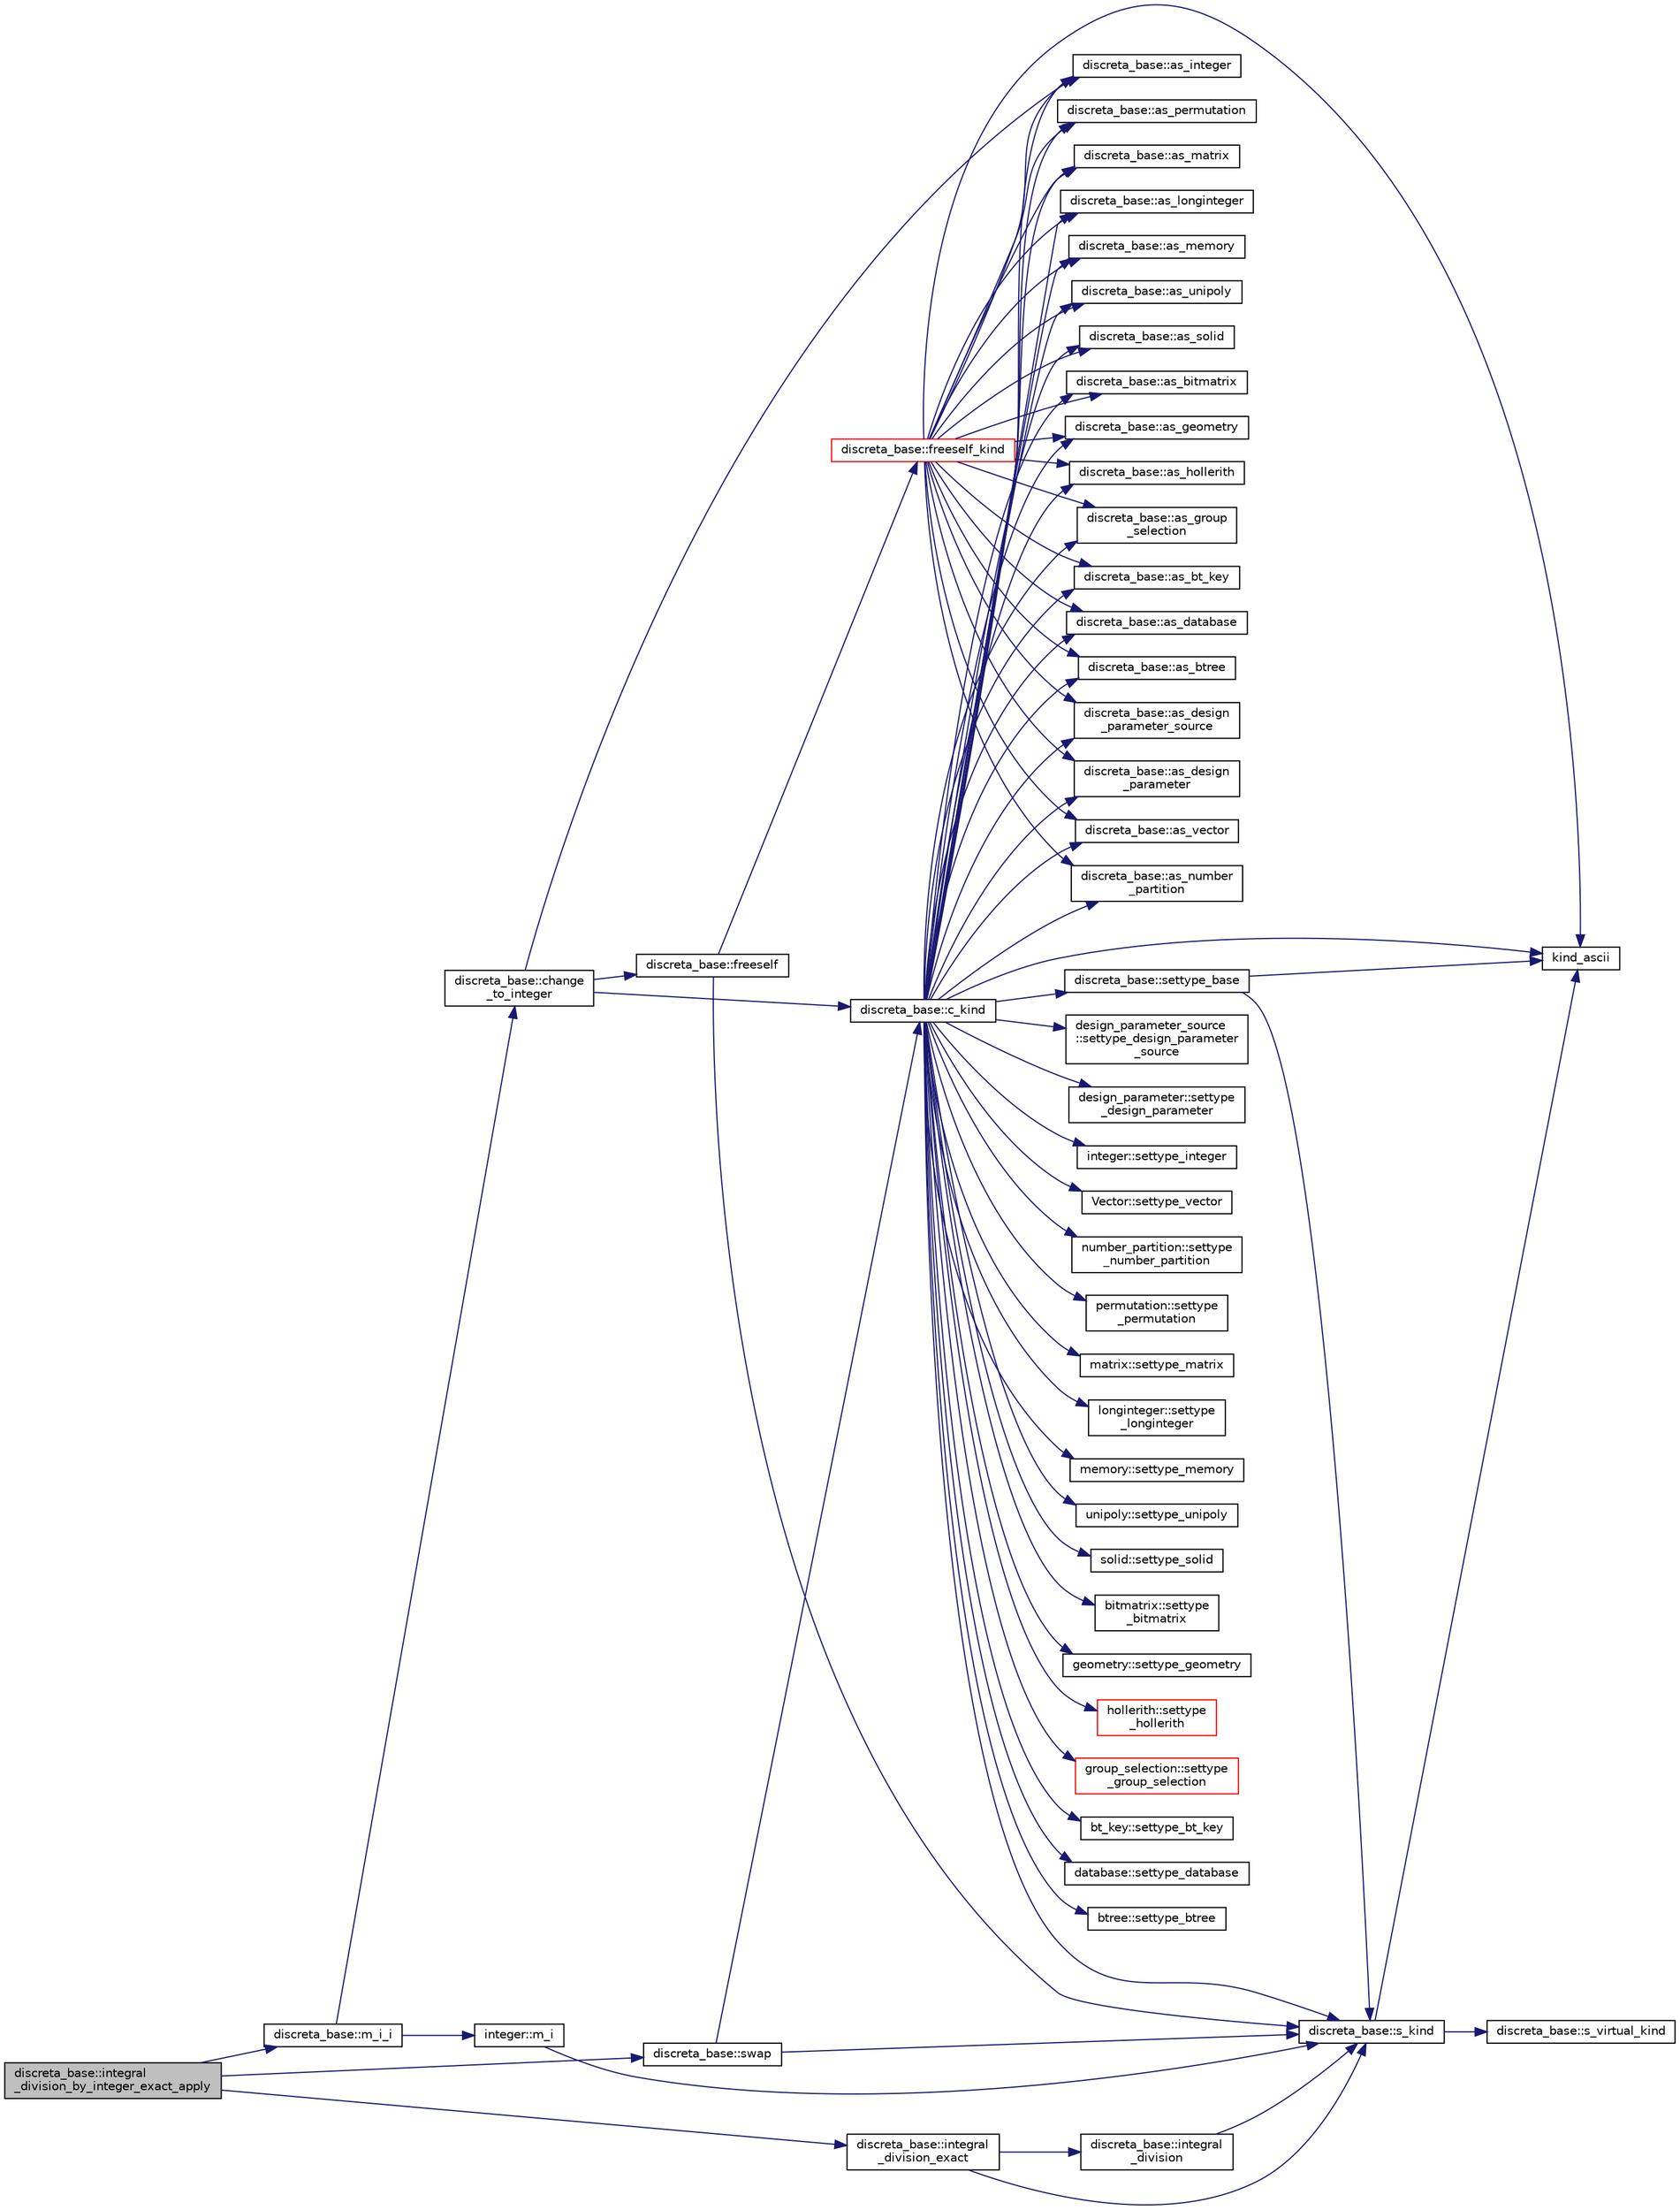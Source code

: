 digraph "discreta_base::integral_division_by_integer_exact_apply"
{
  edge [fontname="Helvetica",fontsize="10",labelfontname="Helvetica",labelfontsize="10"];
  node [fontname="Helvetica",fontsize="10",shape=record];
  rankdir="LR";
  Node13553 [label="discreta_base::integral\l_division_by_integer_exact_apply",height=0.2,width=0.4,color="black", fillcolor="grey75", style="filled", fontcolor="black"];
  Node13553 -> Node13554 [color="midnightblue",fontsize="10",style="solid",fontname="Helvetica"];
  Node13554 [label="discreta_base::m_i_i",height=0.2,width=0.4,color="black", fillcolor="white", style="filled",URL="$d7/d71/classdiscreta__base.html#aa231464a9d4bc233f66608021c9ad997"];
  Node13554 -> Node13555 [color="midnightblue",fontsize="10",style="solid",fontname="Helvetica"];
  Node13555 [label="discreta_base::change\l_to_integer",height=0.2,width=0.4,color="black", fillcolor="white", style="filled",URL="$d7/d71/classdiscreta__base.html#a58a5a5bd8f8e6f2dd7b4483b66dc7bb9"];
  Node13555 -> Node13556 [color="midnightblue",fontsize="10",style="solid",fontname="Helvetica"];
  Node13556 [label="discreta_base::freeself",height=0.2,width=0.4,color="black", fillcolor="white", style="filled",URL="$d7/d71/classdiscreta__base.html#a9a3c9501a562293b5667c11b9174d6e5"];
  Node13556 -> Node13557 [color="midnightblue",fontsize="10",style="solid",fontname="Helvetica"];
  Node13557 [label="discreta_base::freeself_kind",height=0.2,width=0.4,color="red", fillcolor="white", style="filled",URL="$d7/d71/classdiscreta__base.html#a63a23ada2165b3838fab719ed458cec8"];
  Node13557 -> Node13565 [color="midnightblue",fontsize="10",style="solid",fontname="Helvetica"];
  Node13565 [label="discreta_base::as_integer",height=0.2,width=0.4,color="black", fillcolor="white", style="filled",URL="$d7/d71/classdiscreta__base.html#a00d7691eaf874fd283d942692fe8dd26"];
  Node13557 -> Node13567 [color="midnightblue",fontsize="10",style="solid",fontname="Helvetica"];
  Node13567 [label="discreta_base::as_vector",height=0.2,width=0.4,color="black", fillcolor="white", style="filled",URL="$d7/d71/classdiscreta__base.html#a7bdd6cae39c380b128ee9e17e42cf020"];
  Node13557 -> Node13570 [color="midnightblue",fontsize="10",style="solid",fontname="Helvetica"];
  Node13570 [label="discreta_base::as_number\l_partition",height=0.2,width=0.4,color="black", fillcolor="white", style="filled",URL="$d7/d71/classdiscreta__base.html#a307aa09de0e925d46697707968ffab00"];
  Node13557 -> Node13572 [color="midnightblue",fontsize="10",style="solid",fontname="Helvetica"];
  Node13572 [label="discreta_base::as_permutation",height=0.2,width=0.4,color="black", fillcolor="white", style="filled",URL="$d7/d71/classdiscreta__base.html#aa4e72f36a82984239b12ae831e131098"];
  Node13557 -> Node13574 [color="midnightblue",fontsize="10",style="solid",fontname="Helvetica"];
  Node13574 [label="discreta_base::as_matrix",height=0.2,width=0.4,color="black", fillcolor="white", style="filled",URL="$d7/d71/classdiscreta__base.html#ae4d7f56d917a4707b838fbffde6467ff"];
  Node13557 -> Node13577 [color="midnightblue",fontsize="10",style="solid",fontname="Helvetica"];
  Node13577 [label="discreta_base::as_longinteger",height=0.2,width=0.4,color="black", fillcolor="white", style="filled",URL="$d7/d71/classdiscreta__base.html#a20a094639eb711b10c8694c51937f7cd"];
  Node13557 -> Node13580 [color="midnightblue",fontsize="10",style="solid",fontname="Helvetica"];
  Node13580 [label="discreta_base::as_memory",height=0.2,width=0.4,color="black", fillcolor="white", style="filled",URL="$d7/d71/classdiscreta__base.html#ad94b2d7dce0cd4fa22db57f6e79c4bd2"];
  Node13557 -> Node13582 [color="midnightblue",fontsize="10",style="solid",fontname="Helvetica"];
  Node13582 [label="discreta_base::as_unipoly",height=0.2,width=0.4,color="black", fillcolor="white", style="filled",URL="$d7/d71/classdiscreta__base.html#ad50d8027f039fe5c2478cddb243adc9d"];
  Node13557 -> Node13584 [color="midnightblue",fontsize="10",style="solid",fontname="Helvetica"];
  Node13584 [label="discreta_base::as_solid",height=0.2,width=0.4,color="black", fillcolor="white", style="filled",URL="$d7/d71/classdiscreta__base.html#a1fc5f2b85ec97ab0a69dd64903c970a5"];
  Node13557 -> Node13586 [color="midnightblue",fontsize="10",style="solid",fontname="Helvetica"];
  Node13586 [label="discreta_base::as_bitmatrix",height=0.2,width=0.4,color="black", fillcolor="white", style="filled",URL="$d7/d71/classdiscreta__base.html#a071ad54ea8ef6c9d1d15f532e5a76df6"];
  Node13557 -> Node13588 [color="midnightblue",fontsize="10",style="solid",fontname="Helvetica"];
  Node13588 [label="discreta_base::as_geometry",height=0.2,width=0.4,color="black", fillcolor="white", style="filled",URL="$d7/d71/classdiscreta__base.html#a38fc7b4cdd830703e9d87354b79bc5c8"];
  Node13557 -> Node13590 [color="midnightblue",fontsize="10",style="solid",fontname="Helvetica"];
  Node13590 [label="discreta_base::as_hollerith",height=0.2,width=0.4,color="black", fillcolor="white", style="filled",URL="$d7/d71/classdiscreta__base.html#a3e66f82711f314710107e2f29e589690"];
  Node13557 -> Node13592 [color="midnightblue",fontsize="10",style="solid",fontname="Helvetica"];
  Node13592 [label="discreta_base::as_group\l_selection",height=0.2,width=0.4,color="black", fillcolor="white", style="filled",URL="$d7/d71/classdiscreta__base.html#aae1bac4883c567718bef9fb610abbdc8"];
  Node13557 -> Node13594 [color="midnightblue",fontsize="10",style="solid",fontname="Helvetica"];
  Node13594 [label="discreta_base::as_bt_key",height=0.2,width=0.4,color="black", fillcolor="white", style="filled",URL="$d7/d71/classdiscreta__base.html#a2734c6e08dca17cf6588bd5064ec1b9f"];
  Node13557 -> Node13596 [color="midnightblue",fontsize="10",style="solid",fontname="Helvetica"];
  Node13596 [label="discreta_base::as_database",height=0.2,width=0.4,color="black", fillcolor="white", style="filled",URL="$d7/d71/classdiscreta__base.html#ab055d39d58210a2b03ba3d33703b09a9"];
  Node13557 -> Node13598 [color="midnightblue",fontsize="10",style="solid",fontname="Helvetica"];
  Node13598 [label="discreta_base::as_btree",height=0.2,width=0.4,color="black", fillcolor="white", style="filled",URL="$d7/d71/classdiscreta__base.html#a78e76674cef2ec113c17989c11288778"];
  Node13557 -> Node13600 [color="midnightblue",fontsize="10",style="solid",fontname="Helvetica"];
  Node13600 [label="discreta_base::as_design\l_parameter_source",height=0.2,width=0.4,color="black", fillcolor="white", style="filled",URL="$d7/d71/classdiscreta__base.html#a59cbf837c6582ded5bc586265d13d81a"];
  Node13557 -> Node13602 [color="midnightblue",fontsize="10",style="solid",fontname="Helvetica"];
  Node13602 [label="discreta_base::as_design\l_parameter",height=0.2,width=0.4,color="black", fillcolor="white", style="filled",URL="$d7/d71/classdiscreta__base.html#aab24ff38ea1c5471ab3de42e014d0f2a"];
  Node13557 -> Node13561 [color="midnightblue",fontsize="10",style="solid",fontname="Helvetica"];
  Node13561 [label="kind_ascii",height=0.2,width=0.4,color="black", fillcolor="white", style="filled",URL="$d9/d60/discreta_8h.html#ad0ce825a9f29bc6cec27e1b64cfe27bf"];
  Node13556 -> Node13559 [color="midnightblue",fontsize="10",style="solid",fontname="Helvetica"];
  Node13559 [label="discreta_base::s_kind",height=0.2,width=0.4,color="black", fillcolor="white", style="filled",URL="$d7/d71/classdiscreta__base.html#a8a830025c74adbbc3362418a7c2ba157"];
  Node13559 -> Node13560 [color="midnightblue",fontsize="10",style="solid",fontname="Helvetica"];
  Node13560 [label="discreta_base::s_virtual_kind",height=0.2,width=0.4,color="black", fillcolor="white", style="filled",URL="$d7/d71/classdiscreta__base.html#a52778a6d6943a468be083d0785d418fb"];
  Node13559 -> Node13561 [color="midnightblue",fontsize="10",style="solid",fontname="Helvetica"];
  Node13555 -> Node13604 [color="midnightblue",fontsize="10",style="solid",fontname="Helvetica"];
  Node13604 [label="discreta_base::c_kind",height=0.2,width=0.4,color="black", fillcolor="white", style="filled",URL="$d7/d71/classdiscreta__base.html#adc2ff61589c2d083688e7a43f333cb62"];
  Node13604 -> Node13605 [color="midnightblue",fontsize="10",style="solid",fontname="Helvetica"];
  Node13605 [label="discreta_base::settype_base",height=0.2,width=0.4,color="black", fillcolor="white", style="filled",URL="$d7/d71/classdiscreta__base.html#a4f42899a89447d1c3993ea07c38f8ad4"];
  Node13605 -> Node13559 [color="midnightblue",fontsize="10",style="solid",fontname="Helvetica"];
  Node13605 -> Node13561 [color="midnightblue",fontsize="10",style="solid",fontname="Helvetica"];
  Node13604 -> Node13565 [color="midnightblue",fontsize="10",style="solid",fontname="Helvetica"];
  Node13604 -> Node13606 [color="midnightblue",fontsize="10",style="solid",fontname="Helvetica"];
  Node13606 [label="integer::settype_integer",height=0.2,width=0.4,color="black", fillcolor="white", style="filled",URL="$d0/de5/classinteger.html#a6265c65ef311229acd513d748faba796"];
  Node13604 -> Node13567 [color="midnightblue",fontsize="10",style="solid",fontname="Helvetica"];
  Node13604 -> Node13607 [color="midnightblue",fontsize="10",style="solid",fontname="Helvetica"];
  Node13607 [label="Vector::settype_vector",height=0.2,width=0.4,color="black", fillcolor="white", style="filled",URL="$d5/db2/class_vector.html#a34e0d00b18c051f23904a8429fa6c8b4"];
  Node13604 -> Node13570 [color="midnightblue",fontsize="10",style="solid",fontname="Helvetica"];
  Node13604 -> Node13608 [color="midnightblue",fontsize="10",style="solid",fontname="Helvetica"];
  Node13608 [label="number_partition::settype\l_number_partition",height=0.2,width=0.4,color="black", fillcolor="white", style="filled",URL="$df/d50/classnumber__partition.html#a3aaec1b557758f643ffc8555bbc358be"];
  Node13604 -> Node13572 [color="midnightblue",fontsize="10",style="solid",fontname="Helvetica"];
  Node13604 -> Node13609 [color="midnightblue",fontsize="10",style="solid",fontname="Helvetica"];
  Node13609 [label="permutation::settype\l_permutation",height=0.2,width=0.4,color="black", fillcolor="white", style="filled",URL="$d0/d08/classpermutation.html#af1eea29f86195cede9562e444664c28c"];
  Node13604 -> Node13574 [color="midnightblue",fontsize="10",style="solid",fontname="Helvetica"];
  Node13604 -> Node13610 [color="midnightblue",fontsize="10",style="solid",fontname="Helvetica"];
  Node13610 [label="matrix::settype_matrix",height=0.2,width=0.4,color="black", fillcolor="white", style="filled",URL="$d1/d8d/classmatrix.html#a1780283a64a789e4084d792683d276bb"];
  Node13604 -> Node13577 [color="midnightblue",fontsize="10",style="solid",fontname="Helvetica"];
  Node13604 -> Node13611 [color="midnightblue",fontsize="10",style="solid",fontname="Helvetica"];
  Node13611 [label="longinteger::settype\l_longinteger",height=0.2,width=0.4,color="black", fillcolor="white", style="filled",URL="$d3/d71/classlonginteger.html#ae5f811ece8df31b9ff114368a18e1dc5"];
  Node13604 -> Node13580 [color="midnightblue",fontsize="10",style="solid",fontname="Helvetica"];
  Node13604 -> Node13612 [color="midnightblue",fontsize="10",style="solid",fontname="Helvetica"];
  Node13612 [label="memory::settype_memory",height=0.2,width=0.4,color="black", fillcolor="white", style="filled",URL="$d8/d99/classmemory.html#a33aae277f9b8fe36b02e9d5da895451b"];
  Node13604 -> Node13582 [color="midnightblue",fontsize="10",style="solid",fontname="Helvetica"];
  Node13604 -> Node13613 [color="midnightblue",fontsize="10",style="solid",fontname="Helvetica"];
  Node13613 [label="unipoly::settype_unipoly",height=0.2,width=0.4,color="black", fillcolor="white", style="filled",URL="$d1/d89/classunipoly.html#a8db854fcc85c5e1150b1f1b1c005c95b"];
  Node13604 -> Node13584 [color="midnightblue",fontsize="10",style="solid",fontname="Helvetica"];
  Node13604 -> Node13614 [color="midnightblue",fontsize="10",style="solid",fontname="Helvetica"];
  Node13614 [label="solid::settype_solid",height=0.2,width=0.4,color="black", fillcolor="white", style="filled",URL="$d8/def/classsolid.html#a775bd4821f75a8aee4ea3d4335ff90e0"];
  Node13604 -> Node13586 [color="midnightblue",fontsize="10",style="solid",fontname="Helvetica"];
  Node13604 -> Node13615 [color="midnightblue",fontsize="10",style="solid",fontname="Helvetica"];
  Node13615 [label="bitmatrix::settype\l_bitmatrix",height=0.2,width=0.4,color="black", fillcolor="white", style="filled",URL="$de/dc8/classbitmatrix.html#acb571d947f9526665ebbdc0ce3e2a973"];
  Node13604 -> Node13588 [color="midnightblue",fontsize="10",style="solid",fontname="Helvetica"];
  Node13604 -> Node13616 [color="midnightblue",fontsize="10",style="solid",fontname="Helvetica"];
  Node13616 [label="geometry::settype_geometry",height=0.2,width=0.4,color="black", fillcolor="white", style="filled",URL="$da/d44/classgeometry.html#ab4a336baba6a3f56f5ffa053a5be5ba7"];
  Node13604 -> Node13590 [color="midnightblue",fontsize="10",style="solid",fontname="Helvetica"];
  Node13604 -> Node13617 [color="midnightblue",fontsize="10",style="solid",fontname="Helvetica"];
  Node13617 [label="hollerith::settype\l_hollerith",height=0.2,width=0.4,color="red", fillcolor="white", style="filled",URL="$d8/d99/classhollerith.html#a23bbd4acfc88a0e90f1245f243f51f76"];
  Node13604 -> Node13592 [color="midnightblue",fontsize="10",style="solid",fontname="Helvetica"];
  Node13604 -> Node13619 [color="midnightblue",fontsize="10",style="solid",fontname="Helvetica"];
  Node13619 [label="group_selection::settype\l_group_selection",height=0.2,width=0.4,color="red", fillcolor="white", style="filled",URL="$d6/db0/classgroup__selection.html#a015ed73b7b8d784bedd4d11ac1fc0ec1"];
  Node13604 -> Node13594 [color="midnightblue",fontsize="10",style="solid",fontname="Helvetica"];
  Node13604 -> Node13622 [color="midnightblue",fontsize="10",style="solid",fontname="Helvetica"];
  Node13622 [label="bt_key::settype_bt_key",height=0.2,width=0.4,color="black", fillcolor="white", style="filled",URL="$d1/de5/classbt__key.html#a352bb10beb7c789d8d29373035824800"];
  Node13604 -> Node13596 [color="midnightblue",fontsize="10",style="solid",fontname="Helvetica"];
  Node13604 -> Node13623 [color="midnightblue",fontsize="10",style="solid",fontname="Helvetica"];
  Node13623 [label="database::settype_database",height=0.2,width=0.4,color="black", fillcolor="white", style="filled",URL="$db/d72/classdatabase.html#a014639aa001462e480eb1f3984839b72"];
  Node13604 -> Node13598 [color="midnightblue",fontsize="10",style="solid",fontname="Helvetica"];
  Node13604 -> Node13624 [color="midnightblue",fontsize="10",style="solid",fontname="Helvetica"];
  Node13624 [label="btree::settype_btree",height=0.2,width=0.4,color="black", fillcolor="white", style="filled",URL="$dd/db0/classbtree.html#a5a1b9773c848908a6050cc733d2d9780"];
  Node13604 -> Node13600 [color="midnightblue",fontsize="10",style="solid",fontname="Helvetica"];
  Node13604 -> Node13625 [color="midnightblue",fontsize="10",style="solid",fontname="Helvetica"];
  Node13625 [label="design_parameter_source\l::settype_design_parameter\l_source",height=0.2,width=0.4,color="black", fillcolor="white", style="filled",URL="$df/d4b/classdesign__parameter__source.html#a3af3b851df87bd1661fb9c9ce18822c8"];
  Node13604 -> Node13602 [color="midnightblue",fontsize="10",style="solid",fontname="Helvetica"];
  Node13604 -> Node13626 [color="midnightblue",fontsize="10",style="solid",fontname="Helvetica"];
  Node13626 [label="design_parameter::settype\l_design_parameter",height=0.2,width=0.4,color="black", fillcolor="white", style="filled",URL="$da/d94/classdesign__parameter.html#a8b19d277f2b7d09c2531a527dfc0359e"];
  Node13604 -> Node13561 [color="midnightblue",fontsize="10",style="solid",fontname="Helvetica"];
  Node13604 -> Node13559 [color="midnightblue",fontsize="10",style="solid",fontname="Helvetica"];
  Node13555 -> Node13565 [color="midnightblue",fontsize="10",style="solid",fontname="Helvetica"];
  Node13554 -> Node13627 [color="midnightblue",fontsize="10",style="solid",fontname="Helvetica"];
  Node13627 [label="integer::m_i",height=0.2,width=0.4,color="black", fillcolor="white", style="filled",URL="$d0/de5/classinteger.html#a869091f0a0f35f5354c8c4a70250e8a9"];
  Node13627 -> Node13559 [color="midnightblue",fontsize="10",style="solid",fontname="Helvetica"];
  Node13553 -> Node13628 [color="midnightblue",fontsize="10",style="solid",fontname="Helvetica"];
  Node13628 [label="discreta_base::integral\l_division_exact",height=0.2,width=0.4,color="black", fillcolor="white", style="filled",URL="$d7/d71/classdiscreta__base.html#a77aa5f7ddec1f6baa8fb39fa16f479af"];
  Node13628 -> Node13559 [color="midnightblue",fontsize="10",style="solid",fontname="Helvetica"];
  Node13628 -> Node13629 [color="midnightblue",fontsize="10",style="solid",fontname="Helvetica"];
  Node13629 [label="discreta_base::integral\l_division",height=0.2,width=0.4,color="black", fillcolor="white", style="filled",URL="$d7/d71/classdiscreta__base.html#a92b3001ac35af9185b316c0d8f89070e"];
  Node13629 -> Node13559 [color="midnightblue",fontsize="10",style="solid",fontname="Helvetica"];
  Node13553 -> Node13630 [color="midnightblue",fontsize="10",style="solid",fontname="Helvetica"];
  Node13630 [label="discreta_base::swap",height=0.2,width=0.4,color="black", fillcolor="white", style="filled",URL="$d7/d71/classdiscreta__base.html#a2e8acbb9d3476675dac5b6a583b0293e"];
  Node13630 -> Node13559 [color="midnightblue",fontsize="10",style="solid",fontname="Helvetica"];
  Node13630 -> Node13604 [color="midnightblue",fontsize="10",style="solid",fontname="Helvetica"];
}
